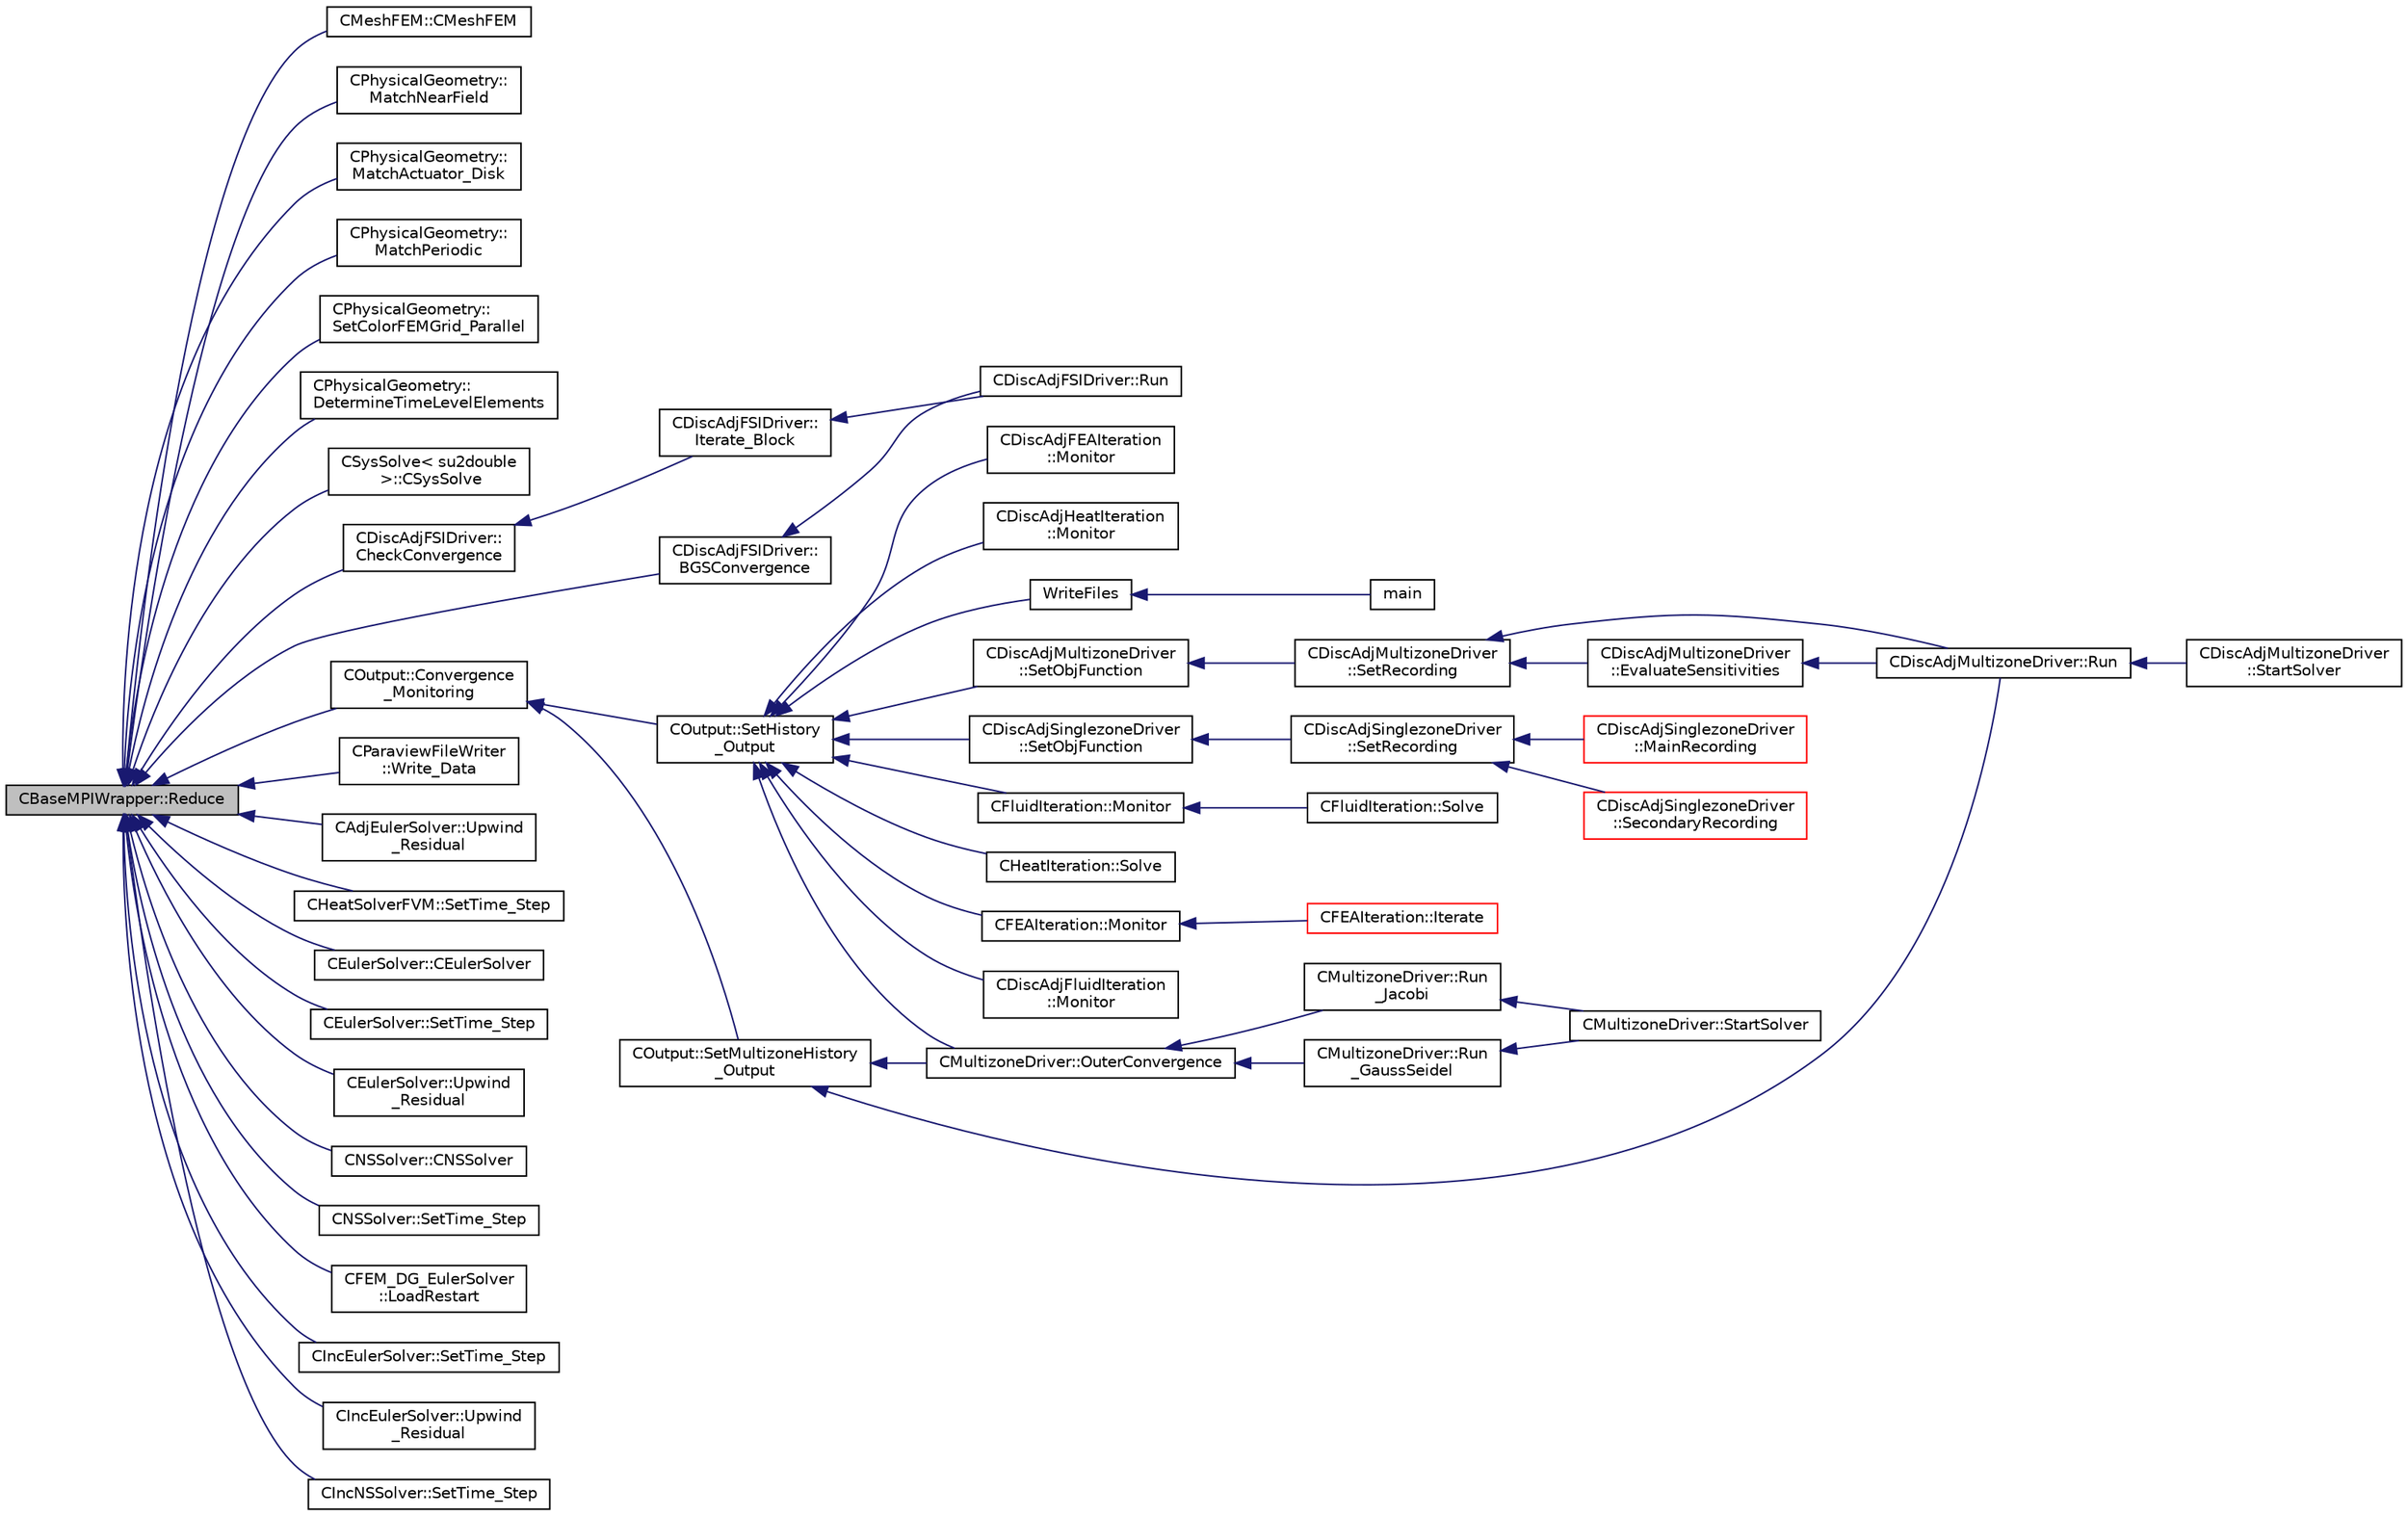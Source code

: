 digraph "CBaseMPIWrapper::Reduce"
{
  edge [fontname="Helvetica",fontsize="10",labelfontname="Helvetica",labelfontsize="10"];
  node [fontname="Helvetica",fontsize="10",shape=record];
  rankdir="LR";
  Node2820 [label="CBaseMPIWrapper::Reduce",height=0.2,width=0.4,color="black", fillcolor="grey75", style="filled", fontcolor="black"];
  Node2820 -> Node2821 [dir="back",color="midnightblue",fontsize="10",style="solid",fontname="Helvetica"];
  Node2821 [label="CMeshFEM::CMeshFEM",height=0.2,width=0.4,color="black", fillcolor="white", style="filled",URL="$class_c_mesh_f_e_m.html#ae74b12670fb49ad4d28836d9fc2aab8d",tooltip="Redistributes the grid over the ranks and creates the halo layer. "];
  Node2820 -> Node2822 [dir="back",color="midnightblue",fontsize="10",style="solid",fontname="Helvetica"];
  Node2822 [label="CPhysicalGeometry::\lMatchNearField",height=0.2,width=0.4,color="black", fillcolor="white", style="filled",URL="$class_c_physical_geometry.html#a9e11431391adc00689a8601c1a6ec4c2",tooltip="Mach the near field boundary condition. "];
  Node2820 -> Node2823 [dir="back",color="midnightblue",fontsize="10",style="solid",fontname="Helvetica"];
  Node2823 [label="CPhysicalGeometry::\lMatchActuator_Disk",height=0.2,width=0.4,color="black", fillcolor="white", style="filled",URL="$class_c_physical_geometry.html#ac89d094c4269089c98f8be088b77121a",tooltip="Mach the near field boundary condition. "];
  Node2820 -> Node2824 [dir="back",color="midnightblue",fontsize="10",style="solid",fontname="Helvetica"];
  Node2824 [label="CPhysicalGeometry::\lMatchPeriodic",height=0.2,width=0.4,color="black", fillcolor="white", style="filled",URL="$class_c_physical_geometry.html#a1a784a17c9416b6e7c8a329816bf3339",tooltip="Mach the periodic boundary conditions. "];
  Node2820 -> Node2825 [dir="back",color="midnightblue",fontsize="10",style="solid",fontname="Helvetica"];
  Node2825 [label="CPhysicalGeometry::\lSetColorFEMGrid_Parallel",height=0.2,width=0.4,color="black", fillcolor="white", style="filled",URL="$class_c_physical_geometry.html#a731c0207381f31f0b1165b646abc2acb",tooltip="Set the domains for FEM grid partitioning using ParMETIS. "];
  Node2820 -> Node2826 [dir="back",color="midnightblue",fontsize="10",style="solid",fontname="Helvetica"];
  Node2826 [label="CPhysicalGeometry::\lDetermineTimeLevelElements",height=0.2,width=0.4,color="black", fillcolor="white", style="filled",URL="$class_c_physical_geometry.html#a18f63cc49f7dc20241a0599ad1426ba8",tooltip="Determine the time level of the elements when time accurate local time stepping is employed..."];
  Node2820 -> Node2827 [dir="back",color="midnightblue",fontsize="10",style="solid",fontname="Helvetica"];
  Node2827 [label="CSysSolve\< su2double\l \>::CSysSolve",height=0.2,width=0.4,color="black", fillcolor="white", style="filled",URL="$class_c_sys_solve.html#a9956280d6f5b70740a7e4a435bf175ca",tooltip="default constructor of the class. "];
  Node2820 -> Node2828 [dir="back",color="midnightblue",fontsize="10",style="solid",fontname="Helvetica"];
  Node2828 [label="CDiscAdjFSIDriver::\lCheckConvergence",height=0.2,width=0.4,color="black", fillcolor="white", style="filled",URL="$class_c_disc_adj_f_s_i_driver.html#a7cc34447dfb66e45fac233315ea032bc",tooltip="Check the convergence of the problem. "];
  Node2828 -> Node2829 [dir="back",color="midnightblue",fontsize="10",style="solid",fontname="Helvetica"];
  Node2829 [label="CDiscAdjFSIDriver::\lIterate_Block",height=0.2,width=0.4,color="black", fillcolor="white", style="filled",URL="$class_c_disc_adj_f_s_i_driver.html#a84949f139fa795b7d34d6ff77e82eb5c",tooltip="Iterate a certain block for adjoint FSI - may be the whole set of variables or independent and subite..."];
  Node2829 -> Node2830 [dir="back",color="midnightblue",fontsize="10",style="solid",fontname="Helvetica"];
  Node2830 [label="CDiscAdjFSIDriver::Run",height=0.2,width=0.4,color="black", fillcolor="white", style="filled",URL="$class_c_disc_adj_f_s_i_driver.html#a2e965d6e9c4dcfc296077cae225cab21",tooltip="Run a Discrete Adjoint iteration for the FSI problem. "];
  Node2820 -> Node2831 [dir="back",color="midnightblue",fontsize="10",style="solid",fontname="Helvetica"];
  Node2831 [label="CDiscAdjFSIDriver::\lBGSConvergence",height=0.2,width=0.4,color="black", fillcolor="white", style="filled",URL="$class_c_disc_adj_f_s_i_driver.html#a781367e50928b0355cd9cfb145cc7e58",tooltip="Check the convergence of BGS subiteration process. "];
  Node2831 -> Node2830 [dir="back",color="midnightblue",fontsize="10",style="solid",fontname="Helvetica"];
  Node2820 -> Node2832 [dir="back",color="midnightblue",fontsize="10",style="solid",fontname="Helvetica"];
  Node2832 [label="COutput::Convergence\l_Monitoring",height=0.2,width=0.4,color="black", fillcolor="white", style="filled",URL="$class_c_output.html#ad6a512715652bcf82c907b92da4302b8",tooltip="Monitor the convergence of an output field. "];
  Node2832 -> Node2833 [dir="back",color="midnightblue",fontsize="10",style="solid",fontname="Helvetica"];
  Node2833 [label="COutput::SetHistory\l_Output",height=0.2,width=0.4,color="black", fillcolor="white", style="filled",URL="$class_c_output.html#acf84143df1a158647605c980ecae2d7c",tooltip="Collects history data from the solvers, monitors the convergence and writes to screen and history fil..."];
  Node2833 -> Node2834 [dir="back",color="midnightblue",fontsize="10",style="solid",fontname="Helvetica"];
  Node2834 [label="CDiscAdjMultizoneDriver\l::SetObjFunction",height=0.2,width=0.4,color="black", fillcolor="white", style="filled",URL="$class_c_disc_adj_multizone_driver.html#afda203e78a0e4cfde8c3fbb02ef3fd3e",tooltip="Set the objective function. "];
  Node2834 -> Node2835 [dir="back",color="midnightblue",fontsize="10",style="solid",fontname="Helvetica"];
  Node2835 [label="CDiscAdjMultizoneDriver\l::SetRecording",height=0.2,width=0.4,color="black", fillcolor="white", style="filled",URL="$class_c_disc_adj_multizone_driver.html#a441f8669a04147aacab7df463e1dd021",tooltip="Record one iteration of the primal problem within each zone. "];
  Node2835 -> Node2836 [dir="back",color="midnightblue",fontsize="10",style="solid",fontname="Helvetica"];
  Node2836 [label="CDiscAdjMultizoneDriver::Run",height=0.2,width=0.4,color="black", fillcolor="white", style="filled",URL="$class_c_disc_adj_multizone_driver.html#af996aecdb6d20aa4fc81c9b67295abf5",tooltip="[Overload] Run an discrete adjoint update of all solvers within multiple zones. "];
  Node2836 -> Node2837 [dir="back",color="midnightblue",fontsize="10",style="solid",fontname="Helvetica"];
  Node2837 [label="CDiscAdjMultizoneDriver\l::StartSolver",height=0.2,width=0.4,color="black", fillcolor="white", style="filled",URL="$class_c_disc_adj_multizone_driver.html#a75de0a1a482ceeed4301a384f1515092",tooltip="[Overload] Launch the computation for discrete adjoint multizone problems. "];
  Node2835 -> Node2838 [dir="back",color="midnightblue",fontsize="10",style="solid",fontname="Helvetica"];
  Node2838 [label="CDiscAdjMultizoneDriver\l::EvaluateSensitivities",height=0.2,width=0.4,color="black", fillcolor="white", style="filled",URL="$class_c_disc_adj_multizone_driver.html#ac2789097629674cfb7d4de64954024df",tooltip="Evaluate sensitivites for the current adjoint solution and output files. "];
  Node2838 -> Node2836 [dir="back",color="midnightblue",fontsize="10",style="solid",fontname="Helvetica"];
  Node2833 -> Node2839 [dir="back",color="midnightblue",fontsize="10",style="solid",fontname="Helvetica"];
  Node2839 [label="CDiscAdjSinglezoneDriver\l::SetObjFunction",height=0.2,width=0.4,color="black", fillcolor="white", style="filled",URL="$class_c_disc_adj_singlezone_driver.html#aea0513ac808106c6a92be610b3b17a6a",tooltip="Set the objective function. "];
  Node2839 -> Node2840 [dir="back",color="midnightblue",fontsize="10",style="solid",fontname="Helvetica"];
  Node2840 [label="CDiscAdjSinglezoneDriver\l::SetRecording",height=0.2,width=0.4,color="black", fillcolor="white", style="filled",URL="$class_c_disc_adj_singlezone_driver.html#a7e519f0f189a3a102b0630edaaa9d233",tooltip="Record one iteration of a flow iteration in within multiple zones. "];
  Node2840 -> Node2841 [dir="back",color="midnightblue",fontsize="10",style="solid",fontname="Helvetica"];
  Node2841 [label="CDiscAdjSinglezoneDriver\l::MainRecording",height=0.2,width=0.4,color="red", fillcolor="white", style="filled",URL="$class_c_disc_adj_singlezone_driver.html#af4087bc4859a336b67555336d8f28aaf",tooltip="Record the main computational path. "];
  Node2840 -> Node2843 [dir="back",color="midnightblue",fontsize="10",style="solid",fontname="Helvetica"];
  Node2843 [label="CDiscAdjSinglezoneDriver\l::SecondaryRecording",height=0.2,width=0.4,color="red", fillcolor="white", style="filled",URL="$class_c_disc_adj_singlezone_driver.html#ad328a74dd89ed2e335b22c4bf2b53cb0",tooltip="Record the secondary computational path. "];
  Node2833 -> Node2845 [dir="back",color="midnightblue",fontsize="10",style="solid",fontname="Helvetica"];
  Node2845 [label="CMultizoneDriver::OuterConvergence",height=0.2,width=0.4,color="black", fillcolor="white", style="filled",URL="$class_c_multizone_driver.html#ae72bb40195e4066bc4be4adfb0df29e9",tooltip="Check the convergence at the outer level. "];
  Node2845 -> Node2846 [dir="back",color="midnightblue",fontsize="10",style="solid",fontname="Helvetica"];
  Node2846 [label="CMultizoneDriver::Run\l_GaussSeidel",height=0.2,width=0.4,color="black", fillcolor="white", style="filled",URL="$class_c_multizone_driver.html#a8036223cdbe0c0d4552f17f6bad9189b",tooltip="Run a Block Gauss-Seidel iteration in all physical zones. "];
  Node2846 -> Node2847 [dir="back",color="midnightblue",fontsize="10",style="solid",fontname="Helvetica"];
  Node2847 [label="CMultizoneDriver::StartSolver",height=0.2,width=0.4,color="black", fillcolor="white", style="filled",URL="$class_c_multizone_driver.html#a03cfc000c383ef0d86d34e1c6aef5ff3",tooltip="[Overload] Launch the computation for multizone problems. "];
  Node2845 -> Node2848 [dir="back",color="midnightblue",fontsize="10",style="solid",fontname="Helvetica"];
  Node2848 [label="CMultizoneDriver::Run\l_Jacobi",height=0.2,width=0.4,color="black", fillcolor="white", style="filled",URL="$class_c_multizone_driver.html#a1bf2824daac5a10e8fb7387676eee338",tooltip="Run a Block-Jacobi iteration in all physical zones. "];
  Node2848 -> Node2847 [dir="back",color="midnightblue",fontsize="10",style="solid",fontname="Helvetica"];
  Node2833 -> Node2849 [dir="back",color="midnightblue",fontsize="10",style="solid",fontname="Helvetica"];
  Node2849 [label="CFluidIteration::Monitor",height=0.2,width=0.4,color="black", fillcolor="white", style="filled",URL="$class_c_fluid_iteration.html#a563192d869a4e82151c0bf6781b4890d",tooltip="Monitors the convergence and other metrics for the fluid system. "];
  Node2849 -> Node2850 [dir="back",color="midnightblue",fontsize="10",style="solid",fontname="Helvetica"];
  Node2850 [label="CFluidIteration::Solve",height=0.2,width=0.4,color="black", fillcolor="white", style="filled",URL="$class_c_fluid_iteration.html#ae22cd342c9c9d2ea5ac3f5103394ff80",tooltip="Iterate the fluid system for a number of Inner_Iter iterations. "];
  Node2833 -> Node2851 [dir="back",color="midnightblue",fontsize="10",style="solid",fontname="Helvetica"];
  Node2851 [label="CHeatIteration::Solve",height=0.2,width=0.4,color="black", fillcolor="white", style="filled",URL="$class_c_heat_iteration.html#ac9bc702cd04ec181d142db04b176e3b1",tooltip="Perform a single iteration of the wave system. "];
  Node2833 -> Node2852 [dir="back",color="midnightblue",fontsize="10",style="solid",fontname="Helvetica"];
  Node2852 [label="CFEAIteration::Monitor",height=0.2,width=0.4,color="black", fillcolor="white", style="filled",URL="$class_c_f_e_a_iteration.html#a7516ed7e4948785514ba831232614f4d",tooltip="Monitors the convergence and other metrics for the FEM system. "];
  Node2852 -> Node2853 [dir="back",color="midnightblue",fontsize="10",style="solid",fontname="Helvetica"];
  Node2853 [label="CFEAIteration::Iterate",height=0.2,width=0.4,color="red", fillcolor="white", style="filled",URL="$class_c_f_e_a_iteration.html#af34a9ca7d54a7b4c31ad4fb1a487a158",tooltip="Perform a single iteration for structural analysis using the Finite Element Method. "];
  Node2833 -> Node2856 [dir="back",color="midnightblue",fontsize="10",style="solid",fontname="Helvetica"];
  Node2856 [label="CDiscAdjFluidIteration\l::Monitor",height=0.2,width=0.4,color="black", fillcolor="white", style="filled",URL="$class_c_disc_adj_fluid_iteration.html#a14cf7549b8fe39e06b8e9dfc8428a312",tooltip="Monitors the convergence and other metrics for the discrete adjoint fluid system. ..."];
  Node2833 -> Node2857 [dir="back",color="midnightblue",fontsize="10",style="solid",fontname="Helvetica"];
  Node2857 [label="CDiscAdjFEAIteration\l::Monitor",height=0.2,width=0.4,color="black", fillcolor="white", style="filled",URL="$class_c_disc_adj_f_e_a_iteration.html#a03edd3ebdc8edac7c0507c8572621f64",tooltip="Monitors the convergence and other metrics for the discrete adjoint mean flow system. "];
  Node2833 -> Node2858 [dir="back",color="midnightblue",fontsize="10",style="solid",fontname="Helvetica"];
  Node2858 [label="CDiscAdjHeatIteration\l::Monitor",height=0.2,width=0.4,color="black", fillcolor="white", style="filled",URL="$class_c_disc_adj_heat_iteration.html#a01381d44508f208bcb608bdf2d4db022",tooltip="Monitors the convergence and other metrics for the discrete adjoint fluid system. ..."];
  Node2833 -> Node2859 [dir="back",color="midnightblue",fontsize="10",style="solid",fontname="Helvetica"];
  Node2859 [label="WriteFiles",height=0.2,width=0.4,color="black", fillcolor="white", style="filled",URL="$_s_u2___s_o_l_8cpp.html#a43305e0af849b318ce139ccf6a164626"];
  Node2859 -> Node2860 [dir="back",color="midnightblue",fontsize="10",style="solid",fontname="Helvetica"];
  Node2860 [label="main",height=0.2,width=0.4,color="black", fillcolor="white", style="filled",URL="$_s_u2___s_o_l_8cpp.html#a0ddf1224851353fc92bfbff6f499fa97"];
  Node2832 -> Node2861 [dir="back",color="midnightblue",fontsize="10",style="solid",fontname="Helvetica"];
  Node2861 [label="COutput::SetMultizoneHistory\l_Output",height=0.2,width=0.4,color="black", fillcolor="white", style="filled",URL="$class_c_output.html#a15b0776bd2ed68b43e3c0bd3b9b56490"];
  Node2861 -> Node2836 [dir="back",color="midnightblue",fontsize="10",style="solid",fontname="Helvetica"];
  Node2861 -> Node2845 [dir="back",color="midnightblue",fontsize="10",style="solid",fontname="Helvetica"];
  Node2820 -> Node2862 [dir="back",color="midnightblue",fontsize="10",style="solid",fontname="Helvetica"];
  Node2862 [label="CParaviewFileWriter\l::Write_Data",height=0.2,width=0.4,color="black", fillcolor="white", style="filled",URL="$class_c_paraview_file_writer.html#acf1ac144d899e6bc6b03fe7eb9b501df",tooltip="Write sorted data to file in paraview file format. "];
  Node2820 -> Node2863 [dir="back",color="midnightblue",fontsize="10",style="solid",fontname="Helvetica"];
  Node2863 [label="CAdjEulerSolver::Upwind\l_Residual",height=0.2,width=0.4,color="black", fillcolor="white", style="filled",URL="$class_c_adj_euler_solver.html#adb4102935a0144846d17a35a62769c09",tooltip="Compute the spatial integration using a upwind scheme. "];
  Node2820 -> Node2864 [dir="back",color="midnightblue",fontsize="10",style="solid",fontname="Helvetica"];
  Node2864 [label="CHeatSolverFVM::SetTime_Step",height=0.2,width=0.4,color="black", fillcolor="white", style="filled",URL="$class_c_heat_solver_f_v_m.html#a5d2dc86ae38a3f979cfce8bf7bccdaa8",tooltip="A virtual member. "];
  Node2820 -> Node2865 [dir="back",color="midnightblue",fontsize="10",style="solid",fontname="Helvetica"];
  Node2865 [label="CEulerSolver::CEulerSolver",height=0.2,width=0.4,color="black", fillcolor="white", style="filled",URL="$class_c_euler_solver.html#ae1e74218b4e943111b100d7ddcbd4db9"];
  Node2820 -> Node2866 [dir="back",color="midnightblue",fontsize="10",style="solid",fontname="Helvetica"];
  Node2866 [label="CEulerSolver::SetTime_Step",height=0.2,width=0.4,color="black", fillcolor="white", style="filled",URL="$class_c_euler_solver.html#aeed500154a5961eb2bfbd2e646a9b25f",tooltip="Compute the time step for solving the Euler equations. "];
  Node2820 -> Node2867 [dir="back",color="midnightblue",fontsize="10",style="solid",fontname="Helvetica"];
  Node2867 [label="CEulerSolver::Upwind\l_Residual",height=0.2,width=0.4,color="black", fillcolor="white", style="filled",URL="$class_c_euler_solver.html#a9cb1da16bea732300854a351ebca2ed3",tooltip="Compute the spatial integration using a upwind scheme. "];
  Node2820 -> Node2868 [dir="back",color="midnightblue",fontsize="10",style="solid",fontname="Helvetica"];
  Node2868 [label="CNSSolver::CNSSolver",height=0.2,width=0.4,color="black", fillcolor="white", style="filled",URL="$class_c_n_s_solver.html#a2a8ad49c42b4546696e631cf44b7788b"];
  Node2820 -> Node2869 [dir="back",color="midnightblue",fontsize="10",style="solid",fontname="Helvetica"];
  Node2869 [label="CNSSolver::SetTime_Step",height=0.2,width=0.4,color="black", fillcolor="white", style="filled",URL="$class_c_n_s_solver.html#a340a62e197f7386736db85967e586804",tooltip="Compute the time step for solving the Navier-Stokes equations with turbulence model. "];
  Node2820 -> Node2870 [dir="back",color="midnightblue",fontsize="10",style="solid",fontname="Helvetica"];
  Node2870 [label="CFEM_DG_EulerSolver\l::LoadRestart",height=0.2,width=0.4,color="black", fillcolor="white", style="filled",URL="$class_c_f_e_m___d_g___euler_solver.html#aa7f0f59d70754d0b2abb8face8f8398d",tooltip="Load a solution from a restart file. "];
  Node2820 -> Node2871 [dir="back",color="midnightblue",fontsize="10",style="solid",fontname="Helvetica"];
  Node2871 [label="CIncEulerSolver::SetTime_Step",height=0.2,width=0.4,color="black", fillcolor="white", style="filled",URL="$class_c_inc_euler_solver.html#a875187880aa80b37f7d200526f9883ba",tooltip="Compute the time step for solving the Euler equations. "];
  Node2820 -> Node2872 [dir="back",color="midnightblue",fontsize="10",style="solid",fontname="Helvetica"];
  Node2872 [label="CIncEulerSolver::Upwind\l_Residual",height=0.2,width=0.4,color="black", fillcolor="white", style="filled",URL="$class_c_inc_euler_solver.html#a935da79a4e1b1fe9c59bc86024164256",tooltip="Compute the spatial integration using a upwind scheme. "];
  Node2820 -> Node2873 [dir="back",color="midnightblue",fontsize="10",style="solid",fontname="Helvetica"];
  Node2873 [label="CIncNSSolver::SetTime_Step",height=0.2,width=0.4,color="black", fillcolor="white", style="filled",URL="$class_c_inc_n_s_solver.html#a50e3b8e05bda6be8be79b9068c06bd4e",tooltip="Compute the time step for solving the Navier-Stokes equations with turbulence model. "];
}
